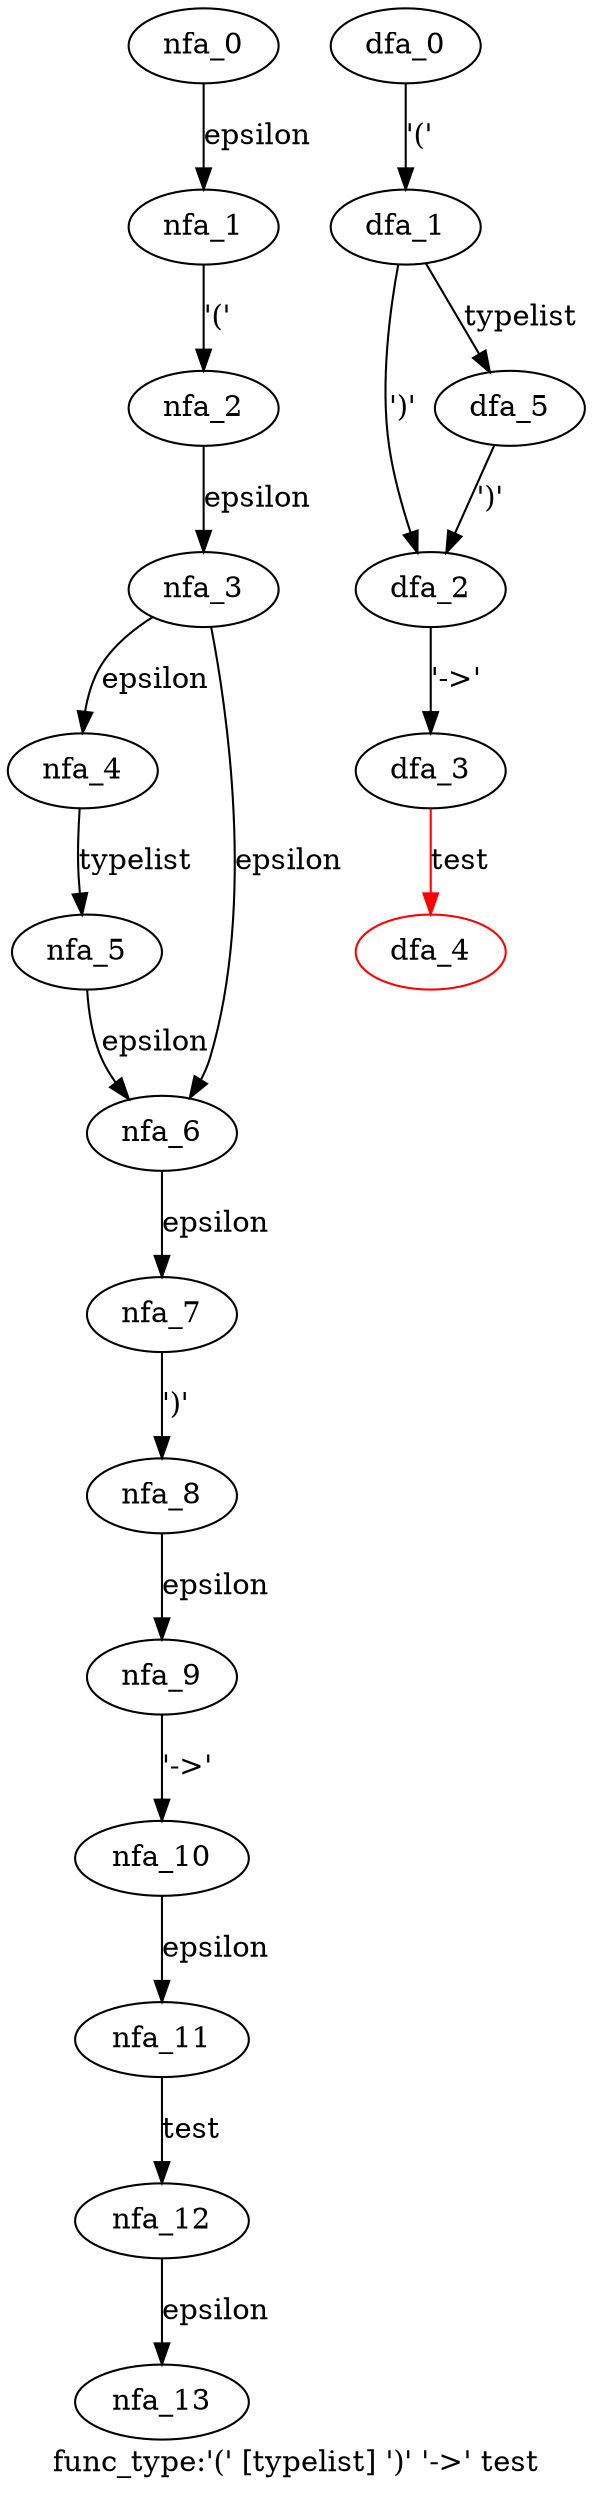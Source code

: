 digraph func_type {
 graph[label="func_type:'(' [typelist] ')' '->' test"]
 subgraph func_type_nfa {
  nfa_0->nfa_1[label="epsilon"]
  nfa_1->nfa_2[label="'('"]
  nfa_2->nfa_3[label="epsilon"]
  nfa_3->nfa_4[label="epsilon"]
  nfa_4->nfa_5[label="typelist"]
  nfa_5->nfa_6[label="epsilon"]
  nfa_6->nfa_7[label="epsilon"]
  nfa_7->nfa_8[label="')'"]
  nfa_8->nfa_9[label="epsilon"]
  nfa_9->nfa_10[label="'->'"]
  nfa_10->nfa_11[label="epsilon"]
  nfa_11->nfa_12[label="test"]
  nfa_12->nfa_13[label="epsilon"]
  nfa_3->nfa_6[label="epsilon"]
  }
 subgraph func_type_dfa {
  dfa_0->dfa_1[label="'('"]
  dfa_1->dfa_2[label="')'"]
  dfa_2->dfa_3[label="'->'"]
  dfa_3->dfa_4[label="test",color=red]
  dfa_1->dfa_5[label="typelist"]
  dfa_5->dfa_2[label="')'"]
  dfa_4[color=red]
  }
}
